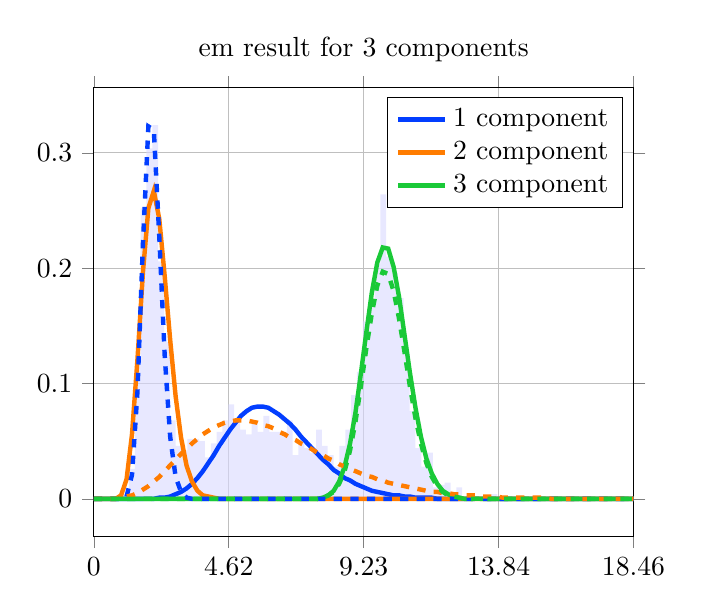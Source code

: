 \begin{tikzpicture}
\begin{axis}[title={em result for 3 components}, yticklabel style={/pgf/number format/fixed,
            /pgf/number format/precision=3}, grid={major}, yminorgrids={true}, tick align={outside}, xtick={0.0,4.615,9.23,13.844,18.459}, xmin={0.0}, xmax={18.459}, scaled y ticks={false}]
    \addplot[ybar interval, fill={blue!15}, forget plot, opacity={0.6}, draw={none}, bar width={5.0e-6}]
        table[row sep={\\}]
        {
            \\
            1.0  0.004  \\
            1.2  0.026  \\
            1.4  0.118  \\
            1.6  0.252  \\
            1.8  0.304  \\
            2.0  0.324  \\
            2.2  0.206  \\
            2.4  0.136  \\
            2.6  0.068  \\
            2.8  0.046  \\
            3.0  0.042  \\
            3.2  0.052  \\
            3.4  0.052  \\
            3.6  0.05  \\
            3.8  0.036  \\
            4.0  0.048  \\
            4.2  0.058  \\
            4.4  0.068  \\
            4.6  0.082  \\
            4.8  0.068  \\
            5.0  0.06  \\
            5.2  0.056  \\
            5.4  0.066  \\
            5.6  0.058  \\
            5.8  0.072  \\
            6.0  0.058  \\
            6.2  0.058  \\
            6.4  0.058  \\
            6.6  0.068  \\
            6.8  0.038  \\
            7.0  0.048  \\
            7.2  0.044  \\
            7.4  0.04  \\
            7.6  0.06  \\
            7.8  0.046  \\
            8.0  0.038  \\
            8.2  0.028  \\
            8.4  0.046  \\
            8.6  0.06  \\
            8.8  0.09  \\
            9.0  0.11  \\
            9.2  0.154  \\
            9.4  0.17  \\
            9.6  0.204  \\
            9.8  0.264  \\
            10.0  0.21  \\
            10.2  0.196  \\
            10.4  0.174  \\
            10.6  0.126  \\
            10.8  0.076  \\
            11.0  0.044  \\
            11.2  0.028  \\
            11.4  0.04  \\
            11.6  0.01  \\
            11.8  0.012  \\
            12.0  0.014  \\
            12.2  0.006  \\
            12.4  0.01  \\
            12.6  0.0  \\
            12.8  0.002  \\
            13.0  0.002  \\
            13.2  0.0  \\
            13.4  0.002  \\
            13.6  0.004  \\
            13.8  0.0  \\
            14.0  0.0  \\
            14.2  0.002  \\
            14.4  0.0  \\
            14.6  0.002  \\
            14.8  0.0  \\
            15.0  0.0  \\
            15.2  0.0  \\
            15.4  0.0  \\
            15.6  0.0  \\
            15.8  0.002  \\
            16.0  0.0  \\
            16.2  0.0  \\
            16.4  0.0  \\
            16.6  0.0  \\
            16.8  0.0  \\
            17.0  0.0  \\
            17.2  0.0  \\
            17.4  0.0  \\
            17.6  0.002  \\
            17.8  0.0  \\
            18.0  0.0  \\
            18.2  0.0  \\
            18.4  0.002  \\
            18.6  0.0  \\
        }
        ;
    \addplot[style={{ultra thick}}, color={rgb,1:red,0.008;green,0.243;blue,1.0}]
        table[row sep={\\}]
        {
            \\
            0.0  0.0  \\
            0.186  5.154e-18  \\
            0.373  1.183e-13  \\
            0.559  3.422e-11  \\
            0.746  1.651e-9  \\
            0.932  2.986e-8  \\
            1.119  2.903e-7  \\
            1.305  1.839e-6  \\
            1.492  8.514e-6  \\
            1.678  3.103e-5  \\
            1.865  9.361e-5  \\
            2.051  0.0  \\
            2.237  0.001  \\
            2.424  0.001  \\
            2.61  0.002  \\
            2.797  0.004  \\
            2.983  0.006  \\
            3.17  0.009  \\
            3.356  0.013  \\
            3.543  0.018  \\
            3.729  0.024  \\
            3.916  0.031  \\
            4.102  0.038  \\
            4.288  0.046  \\
            4.475  0.053  \\
            4.661  0.06  \\
            4.848  0.066  \\
            5.034  0.072  \\
            5.221  0.076  \\
            5.407  0.079  \\
            5.594  0.08  \\
            5.78  0.08  \\
            5.967  0.079  \\
            6.153  0.076  \\
            6.339  0.073  \\
            6.526  0.069  \\
            6.712  0.065  \\
            6.899  0.06  \\
            7.085  0.054  \\
            7.272  0.049  \\
            7.458  0.044  \\
            7.645  0.039  \\
            7.831  0.034  \\
            8.018  0.03  \\
            8.204  0.025  \\
            8.39  0.022  \\
            8.577  0.018  \\
            8.763  0.016  \\
            8.95  0.013  \\
            9.136  0.011  \\
            9.323  0.009  \\
            9.509  0.007  \\
            9.696  0.006  \\
            9.882  0.005  \\
            10.069  0.004  \\
            10.255  0.003  \\
            10.441  0.003  \\
            10.628  0.002  \\
            10.814  0.002  \\
            11.001  0.001  \\
            11.187  0.001  \\
            11.374  0.001  \\
            11.56  0.001  \\
            11.747  0.0  \\
            11.933  0.0  \\
            12.12  0.0  \\
            12.306  0.0  \\
            12.492  0.0  \\
            12.679  0.0  \\
            12.865  9.393e-5  \\
            13.052  7.107e-5  \\
            13.238  5.36e-5  \\
            13.425  4.031e-5  \\
            13.611  3.022e-5  \\
            13.798  2.26e-5  \\
            13.984  1.685e-5  \\
            14.171  1.253e-5  \\
            14.357  9.29e-6  \\
            14.543  6.872e-6  \\
            14.73  5.07e-6  \\
            14.916  3.732e-6  \\
            15.103  2.74e-6  \\
            15.289  2.008e-6  \\
            15.476  1.468e-6  \\
            15.662  1.07e-6  \\
            15.849  7.79e-7  \\
            16.035  5.657e-7  \\
            16.222  4.1e-7  \\
            16.408  2.966e-7  \\
            16.594  2.141e-7  \\
            16.781  1.542e-7  \\
            16.967  1.109e-7  \\
            17.154  7.962e-8  \\
            17.34  5.705e-8  \\
            17.527  4.081e-8  \\
            17.713  2.914e-8  \\
            17.9  2.077e-8  \\
            18.086  1.478e-8  \\
            18.273  1.05e-8  \\
            18.459  7.451e-9  \\
        }
        ;
    \addlegendentry {1 component}
    \addplot[style={{ultra thick}}, color={rgb,1:red,1.0;green,0.486;blue,0.0}]
        table[row sep={\\}]
        {
            \\
            0.0  0.0  \\
            0.186  2.354e-13  \\
            0.373  1.901e-8  \\
            0.559  6.875e-6  \\
            0.746  0.0  \\
            0.932  0.003  \\
            1.119  0.017  \\
            1.305  0.056  \\
            1.492  0.121  \\
            1.678  0.196  \\
            1.865  0.252  \\
            2.051  0.267  \\
            2.237  0.243  \\
            2.424  0.193  \\
            2.61  0.138  \\
            2.797  0.089  \\
            2.983  0.053  \\
            3.17  0.029  \\
            3.356  0.015  \\
            3.543  0.007  \\
            3.729  0.003  \\
            3.916  0.002  \\
            4.102  0.001  \\
            4.288  0.0  \\
            4.475  0.0  \\
            4.661  3.946e-5  \\
            4.848  1.459e-5  \\
            5.034  5.244e-6  \\
            5.221  1.837e-6  \\
            5.407  6.284e-7  \\
            5.594  2.102e-7  \\
            5.78  6.886e-8  \\
            5.967  2.212e-8  \\
            6.153  6.976e-9  \\
            6.339  2.162e-9  \\
            6.526  6.594e-10  \\
            6.712  1.98e-10  \\
            6.899  5.862e-11  \\
            7.085  1.711e-11  \\
            7.272  4.932e-12  \\
            7.458  1.404e-12  \\
            7.645  3.949e-13  \\
            7.831  1.099e-13  \\
            8.018  3.024e-14  \\
            8.204  8.238e-15  \\
            8.39  2.223e-15  \\
            8.577  5.942e-16  \\
            8.763  1.574e-16  \\
            8.95  4.136e-17  \\
            9.136  1.078e-17  \\
            9.323  2.786e-18  \\
            9.509  7.149e-19  \\
            9.696  1.821e-19  \\
            9.882  4.608e-20  \\
            10.069  1.158e-20  \\
            10.255  2.891e-21  \\
            10.441  7.174e-22  \\
            10.628  1.77e-22  \\
            10.814  4.339e-23  \\
            11.001  1.058e-23  \\
            11.187  2.567e-24  \\
            11.374  6.193e-25  \\
            11.56  1.487e-25  \\
            11.747  3.552e-26  \\
            11.933  8.445e-27  \\
            12.12  1.999e-27  \\
            12.306  4.71e-28  \\
            12.492  1.105e-28  \\
            12.679  2.582e-29  \\
            12.865  6.007e-30  \\
            13.052  1.392e-30  \\
            13.238  3.215e-31  \\
            13.425  7.394e-32  \\
            13.611  1.695e-32  \\
            13.798  3.87e-33  \\
            13.984  8.809e-34  \\
            14.171  1.998e-34  \\
            14.357  4.518e-35  \\
            14.543  1.018e-35  \\
            14.73  2.288e-36  \\
            14.916  5.125e-37  \\
            15.103  1.145e-37  \\
            15.289  2.55e-38  \\
            15.476  5.663e-39  \\
            15.662  1.254e-39  \\
            15.849  2.771e-40  \\
            16.035  6.104e-41  \\
            16.222  1.342e-41  \\
            16.408  2.941e-42  \\
            16.594  6.432e-43  \\
            16.781  1.403e-43  \\
            16.967  3.054e-44  \\
            17.154  6.633e-45  \\
            17.34  1.437e-45  \\
            17.527  3.108e-46  \\
            17.713  6.706e-47  \\
            17.9  1.444e-47  \\
            18.086  3.102e-48  \\
            18.273  6.653e-49  \\
            18.459  1.424e-49  \\
        }
        ;
    \addlegendentry {2 component}
    \addplot[style={{ultra thick}}, color={rgb,1:red,0.102;green,0.788;blue,0.22}]
        table[row sep={\\}]
        {
            \\
            0.0  0.0  \\
            0.186  1.387e-257  \\
            0.373  6.468e-200  \\
            0.559  7.584e-167  \\
            0.746  7.541e-144  \\
            0.932  2.272e-126  \\
            1.119  2.211e-112  \\
            1.305  8.395e-101  \\
            1.492  5.499e-91  \\
            1.678  1.621e-82  \\
            1.865  4.143e-75  \\
            2.051  1.463e-68  \\
            2.237  1.008e-62  \\
            2.424  1.762e-57  \\
            2.61  9.575e-53  \\
            2.797  1.9e-48  \\
            2.983  1.568e-44  \\
            3.17  5.991e-41  \\
            3.356  1.157e-37  \\
            3.543  1.215e-34  \\
            3.729  7.39e-32  \\
            3.916  2.746e-29  \\
            4.102  6.527e-27  \\
            4.288  1.032e-24  \\
            4.475  1.125e-22  \\
            4.661  8.708e-21  \\
            4.848  4.918e-19  \\
            5.034  2.075e-17  \\
            5.221  6.681e-16  \\
            5.407  1.673e-14  \\
            5.594  3.316e-13  \\
            5.78  5.278e-12  \\
            5.967  6.845e-11  \\
            6.153  7.324e-10  \\
            6.339  6.539e-9  \\
            6.526  4.924e-8  \\
            6.712  3.157e-7  \\
            6.899  1.739e-6  \\
            7.085  8.293e-6  \\
            7.272  3.451e-5  \\
            7.458  0.0  \\
            7.645  0.0  \\
            7.831  0.001  \\
            8.018  0.003  \\
            8.204  0.007  \\
            8.39  0.015  \\
            8.577  0.028  \\
            8.763  0.048  \\
            8.95  0.075  \\
            9.136  0.109  \\
            9.323  0.145  \\
            9.509  0.179  \\
            9.696  0.205  \\
            9.882  0.218  \\
            10.069  0.217  \\
            10.255  0.201  \\
            10.441  0.175  \\
            10.628  0.142  \\
            10.814  0.109  \\
            11.001  0.079  \\
            11.187  0.054  \\
            11.374  0.035  \\
            11.56  0.022  \\
            11.747  0.013  \\
            11.933  0.007  \\
            12.12  0.004  \\
            12.306  0.002  \\
            12.492  0.001  \\
            12.679  0.0  \\
            12.865  0.0  \\
            13.052  7.869e-5  \\
            13.238  3.213e-5  \\
            13.425  1.262e-5  \\
            13.611  4.77e-6  \\
            13.798  1.738e-6  \\
            13.984  6.108e-7  \\
            14.171  2.073e-7  \\
            14.357  6.799e-8  \\
            14.543  2.157e-8  \\
            14.73  6.626e-9  \\
            14.916  1.972e-9  \\
            15.103  5.692e-10  \\
            15.289  1.594e-10  \\
            15.476  4.337e-11  \\
            15.662  1.146e-11  \\
            15.849  2.947e-12  \\
            16.035  7.372e-13  \\
            16.222  1.796e-13  \\
            16.408  4.262e-14  \\
            16.594  9.86e-15  \\
            16.781  2.225e-15  \\
            16.967  4.902e-16  \\
            17.154  1.054e-16  \\
            17.34  2.216e-17  \\
            17.527  4.551e-18  \\
            17.713  9.143e-19  \\
            17.9  1.797e-19  \\
            18.086  3.457e-20  \\
            18.273  6.514e-21  \\
            18.459  1.202e-21  \\
        }
        ;
    \addlegendentry {3 component}
    \addplot[style={{ultra thick, dashed}}, color={rgb,1:red,0.008;green,0.243;blue,1.0}]
        table[row sep={\\}]
        {
            \\
            0.0  0.0  \\
            0.186  1.218e-25  \\
            0.373  1.607e-15  \\
            0.559  2.846e-10  \\
            0.746  5.096e-7  \\
            0.932  7.366e-5  \\
            1.119  0.002  \\
            1.305  0.021  \\
            1.492  0.093  \\
            1.678  0.221  \\
            1.865  0.323  \\
            2.051  0.32  \\
            2.237  0.228  \\
            2.424  0.124  \\
            2.61  0.054  \\
            2.797  0.019  \\
            2.983  0.006  \\
            3.17  0.001  \\
            3.356  0.0  \\
            3.543  6.389e-5  \\
            3.729  1.134e-5  \\
            3.916  1.826e-6  \\
            4.102  2.691e-7  \\
            4.288  3.658e-8  \\
            4.475  4.62e-9  \\
            4.661  5.452e-10  \\
            4.848  6.044e-11  \\
            5.034  6.324e-12  \\
            5.221  6.273e-13  \\
            5.407  5.919e-14  \\
            5.594  5.333e-15  \\
            5.78  4.601e-16  \\
            5.967  3.811e-17  \\
            6.153  3.039e-18  \\
            6.339  2.338e-19  \\
            6.526  1.739e-20  \\
            6.712  1.253e-21  \\
            6.899  8.758e-23  \\
            7.085  5.951e-24  \\
            7.272  3.936e-25  \\
            7.458  2.537e-26  \\
            7.645  1.596e-27  \\
            7.831  9.809e-29  \\
            8.018  5.897e-30  \\
            8.204  3.471e-31  \\
            8.39  2.003e-32  \\
            8.577  1.133e-33  \\
            8.763  6.297e-35  \\
            8.95  3.437e-36  \\
            9.136  1.844e-37  \\
            9.323  9.739e-39  \\
            9.509  5.063e-40  \\
            9.696  2.593e-41  \\
            9.882  1.309e-42  \\
            10.069  6.516e-44  \\
            10.255  3.201e-45  \\
            10.441  1.552e-46  \\
            10.628  7.433e-48  \\
            10.814  3.517e-49  \\
            11.001  1.645e-50  \\
            11.187  7.609e-52  \\
            11.374  3.482e-53  \\
            11.56  1.576e-54  \\
            11.747  7.066e-56  \\
            11.933  3.136e-57  \\
            12.12  1.379e-58  \\
            12.306  6.005e-60  \\
            12.492  2.592e-61  \\
            12.679  1.109e-62  \\
            12.865  4.708e-64  \\
            13.052  1.982e-65  \\
            13.238  8.274e-67  \\
            13.425  3.428e-68  \\
            13.611  1.41e-69  \\
            13.798  5.756e-71  \\
            13.984  2.333e-72  \\
            14.171  9.392e-74  \\
            14.357  3.755e-75  \\
            14.543  1.492e-76  \\
            14.73  5.887e-78  \\
            14.916  2.309e-79  \\
            15.103  9.001e-81  \\
            15.289  3.488e-82  \\
            15.476  1.344e-83  \\
            15.662  5.149e-85  \\
            15.849  1.962e-86  \\
            16.035  7.434e-88  \\
            16.222  2.802e-89  \\
            16.408  1.051e-90  \\
            16.594  3.921e-92  \\
            16.781  1.456e-93  \\
            16.967  5.38e-95  \\
            17.154  1.978e-96  \\
            17.34  7.243e-98  \\
            17.527  2.64e-99  \\
            17.713  9.577e-101  \\
            17.9  3.46e-102  \\
            18.086  1.245e-103  \\
            18.273  4.459e-105  \\
            18.459  1.591e-106  \\
        }
        ;
    \addplot[style={{ultra thick, dashed}}, color={rgb,1:red,1.0;green,0.486;blue,0.0}]
        table[row sep={\\}]
        {
            \\
            0.0  0.0  \\
            0.186  6.032e-7  \\
            0.373  1.602e-5  \\
            0.559  0.0  \\
            0.746  0.0  \\
            0.932  0.001  \\
            1.119  0.002  \\
            1.305  0.003  \\
            1.492  0.005  \\
            1.678  0.008  \\
            1.865  0.011  \\
            2.051  0.015  \\
            2.237  0.019  \\
            2.424  0.024  \\
            2.61  0.029  \\
            2.797  0.034  \\
            2.983  0.039  \\
            3.17  0.043  \\
            3.356  0.048  \\
            3.543  0.052  \\
            3.729  0.056  \\
            3.916  0.059  \\
            4.102  0.062  \\
            4.288  0.064  \\
            4.475  0.066  \\
            4.661  0.067  \\
            4.848  0.068  \\
            5.034  0.068  \\
            5.221  0.068  \\
            5.407  0.067  \\
            5.594  0.066  \\
            5.78  0.064  \\
            5.967  0.063  \\
            6.153  0.061  \\
            6.339  0.058  \\
            6.526  0.056  \\
            6.712  0.053  \\
            6.899  0.051  \\
            7.085  0.048  \\
            7.272  0.046  \\
            7.458  0.043  \\
            7.645  0.04  \\
            7.831  0.038  \\
            8.018  0.035  \\
            8.204  0.033  \\
            8.39  0.03  \\
            8.577  0.028  \\
            8.763  0.026  \\
            8.95  0.024  \\
            9.136  0.022  \\
            9.323  0.02  \\
            9.509  0.019  \\
            9.696  0.017  \\
            9.882  0.016  \\
            10.069  0.014  \\
            10.255  0.013  \\
            10.441  0.012  \\
            10.628  0.011  \\
            10.814  0.01  \\
            11.001  0.009  \\
            11.187  0.008  \\
            11.374  0.007  \\
            11.56  0.006  \\
            11.747  0.006  \\
            11.933  0.005  \\
            12.12  0.005  \\
            12.306  0.004  \\
            12.492  0.004  \\
            12.679  0.003  \\
            12.865  0.003  \\
            13.052  0.003  \\
            13.238  0.002  \\
            13.425  0.002  \\
            13.611  0.002  \\
            13.798  0.002  \\
            13.984  0.001  \\
            14.171  0.001  \\
            14.357  0.001  \\
            14.543  0.001  \\
            14.73  0.001  \\
            14.916  0.001  \\
            15.103  0.001  \\
            15.289  0.001  \\
            15.476  0.001  \\
            15.662  0.0  \\
            15.849  0.0  \\
            16.035  0.0  \\
            16.222  0.0  \\
            16.408  0.0  \\
            16.594  0.0  \\
            16.781  0.0  \\
            16.967  0.0  \\
            17.154  0.0  \\
            17.34  0.0  \\
            17.527  0.0  \\
            17.713  0.0  \\
            17.9  9.979e-5  \\
            18.086  8.722e-5  \\
            18.273  7.619e-5  \\
            18.459  6.653e-5  \\
        }
        ;
    \addplot[style={{ultra thick, dashed}}, color={rgb,1:red,0.102;green,0.788;blue,0.22}]
        table[row sep={\\}]
        {
            \\
            0.0  0.0  \\
            0.186  2.388e-260  \\
            0.373  4.607e-202  \\
            0.559  1.219e-168  \\
            0.746  2.135e-145  \\
            0.932  9.883e-128  \\
            1.119  1.357e-113  \\
            1.305  6.844e-102  \\
            1.492  5.704e-92  \\
            1.678  2.07e-83  \\
            1.865  6.342e-76  \\
            2.051  2.629e-69  \\
            2.237  2.09e-63  \\
            2.424  4.153e-58  \\
            2.61  2.533e-53  \\
            2.797  5.582e-49  \\
            2.983  5.069e-45  \\
            3.17  2.113e-41  \\
            3.356  4.418e-38  \\
            3.543  4.994e-35  \\
            3.729  3.25e-32  \\
            3.916  1.286e-29  \\
            4.102  3.236e-27  \\
            4.288  5.398e-25  \\
            4.475  6.179e-23  \\
            4.661  5.005e-21  \\
            4.848  2.948e-19  \\
            5.034  1.293e-17  \\
            5.221  4.317e-16  \\
            5.407  1.118e-14  \\
            5.594  2.285e-13  \\
            5.78  3.742e-12  \\
            5.967  4.983e-11  \\
            6.153  5.463e-10  \\
            6.339  4.988e-9  \\
            6.526  3.834e-8  \\
            6.712  2.505e-7  \\
            6.899  1.403e-6  \\
            7.085  6.799e-6  \\
            7.272  2.87e-5  \\
            7.458  0.0  \\
            7.645  0.0  \\
            7.831  0.001  \\
            8.018  0.003  \\
            8.204  0.006  \\
            8.39  0.013  \\
            8.577  0.024  \\
            8.763  0.042  \\
            8.95  0.067  \\
            9.136  0.098  \\
            9.323  0.131  \\
            9.509  0.161  \\
            9.696  0.185  \\
            9.882  0.197  \\
            10.069  0.195  \\
            10.255  0.18  \\
            10.441  0.156  \\
            10.628  0.127  \\
            10.814  0.097  \\
            11.001  0.07  \\
            11.187  0.048  \\
            11.374  0.031  \\
            11.56  0.019  \\
            11.747  0.011  \\
            11.933  0.006  \\
            12.12  0.003  \\
            12.306  0.002  \\
            12.492  0.001  \\
            12.679  0.0  \\
            12.865  0.0  \\
            13.052  6.385e-5  \\
            13.238  2.58e-5  \\
            13.425  1.002e-5  \\
            13.611  3.744e-6  \\
            13.798  1.348e-6  \\
            13.984  4.68e-7  \\
            14.171  1.568e-7  \\
            14.357  5.077e-8  \\
            14.543  1.59e-8  \\
            14.73  4.816e-9  \\
            14.916  1.414e-9  \\
            15.103  4.022e-10  \\
            15.289  1.11e-10  \\
            15.476  2.974e-11  \\
            15.662  7.742e-12  \\
            15.849  1.959e-12  \\
            16.035  4.824e-13  \\
            16.222  1.156e-13  \\
            16.408  2.699e-14  \\
            16.594  6.141e-15  \\
            16.781  1.363e-15  \\
            16.967  2.95e-16  \\
            17.154  6.235e-17  \\
            17.34  1.287e-17  \\
            17.527  2.597e-18  \\
            17.713  5.123e-19  \\
            17.9  9.884e-20  \\
            18.086  1.866e-20  \\
            18.273  3.451e-21  \\
            18.459  6.249e-22  \\
        }
        ;
\end{axis}
\end{tikzpicture}
